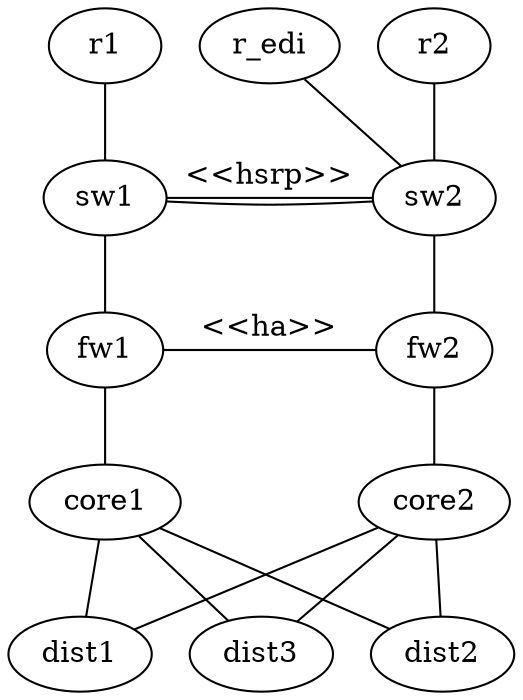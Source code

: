 //
// graphviz-dot-mode
//
// M-x compile
// C-c p
//

digraph firewall {

// size="6,6" /* inch */
edge[dir=none]
graph[fontsize=10]
// rankdir = LR;
// nodesep=0.7
// defaultdist="10"

r1 -> sw1 -> fw1 -> core1[weight=7]
r2 -> sw2 -> fw2 -> core2[weight=7]
r_edi -> sw2
sw1 -> sw2[label="<<hsrp>>"]
sw1 -> sw2
fw1 -> fw2[label="<<ha>>"]
core1 -> dist1
core1 -> dist2
core1 -> dist3
core2 -> dist1
core2 -> dist2
core2 -> dist3

subgraph cluster_firewall {
	fw1
	fw2
}

{ rank = same; r1 r2 r_edi; rankdir=LR;}
{ rank = same; sw1 sw2 }
{ rank = same; fw1 fw2 }
{ rank = same; core1 core2 }

// i[label="internet"]
// r[label="router"]
// vpn1[label="vpn",style=filled]
// vpn2[label="vpn",style=filled]
// rvpn[label="vpn",style=filled]
// in[label="server"]

// ri[label="internet"]
// rr[label="router"]
// rfw[label="fw"]
// rin[label="server"]

// subgraph cluster_public_subnet {
// 	label = "Public Subnet"
// 	labeljust = l
// 	vpn1
// }

// subgraph cluster_vpn_subnet {
// 	label = "VPN Subnet"
// 	labeljust = l
// 	vpn2
// }

// subgraph cluster_private_subnet {
// 	label = "Private Subnet"
// 	labeljust = l
// 	in
// }

// subgraph cluster_rnd_public_subnet {
// 	label = "RnD Public Subnet"
// 	labeljust = l
// 	rvpn
// }

// subgraph cluster_rnd_private_subnet {
// 	label = "RnD Private Subnet"
// 	labeljust = l
// 	rin
// }


// r -> {c; as; nat}
// r -> c
// r -> as
// r -> nat[style=dotted,weight=7,color=red]

// i[shape = ellipse, label = "Internet"]
// ig[shape = ellipse, label = "Internet Gateway"]
// r[shape = ellipse, label = "Router"]

// c[shape = box, label = "connector with EIP"]
// as[shape = box, label = "application server"]
// // node[shape=circle,style=filled,color=".7 .3 1.0"]
// nat[shape = box, label = "nat instance with EIP"]

// subgraph cluster_public_service {
// 	label="Public Subnet"
// 	c
// }

// subgraph cluster_private {
// 	label="Private Subnet"
// 	labelloc="topleft"
// 	as
// }

// subgraph cluster_public_nat {
// 	label="Public Subnet"
// 	nat
// }

// subgraph cluster_aws {
// 	label="aws"
// 	subgraph cluster_inter {
// 		label="publicSubnet"
// 		publicSubnet
// 	}
// 	privateSubnet
// }

// subgraph cluster_company {
// 	label="company"
// 	administrator
// 	developer
// }

// as -> { storage, database }
// todo : small label
// todo : label to the circle
// as -> storage
// as -> database[dir=back, color=red, label="back"]

// { rank = same; administrator developer }

}
